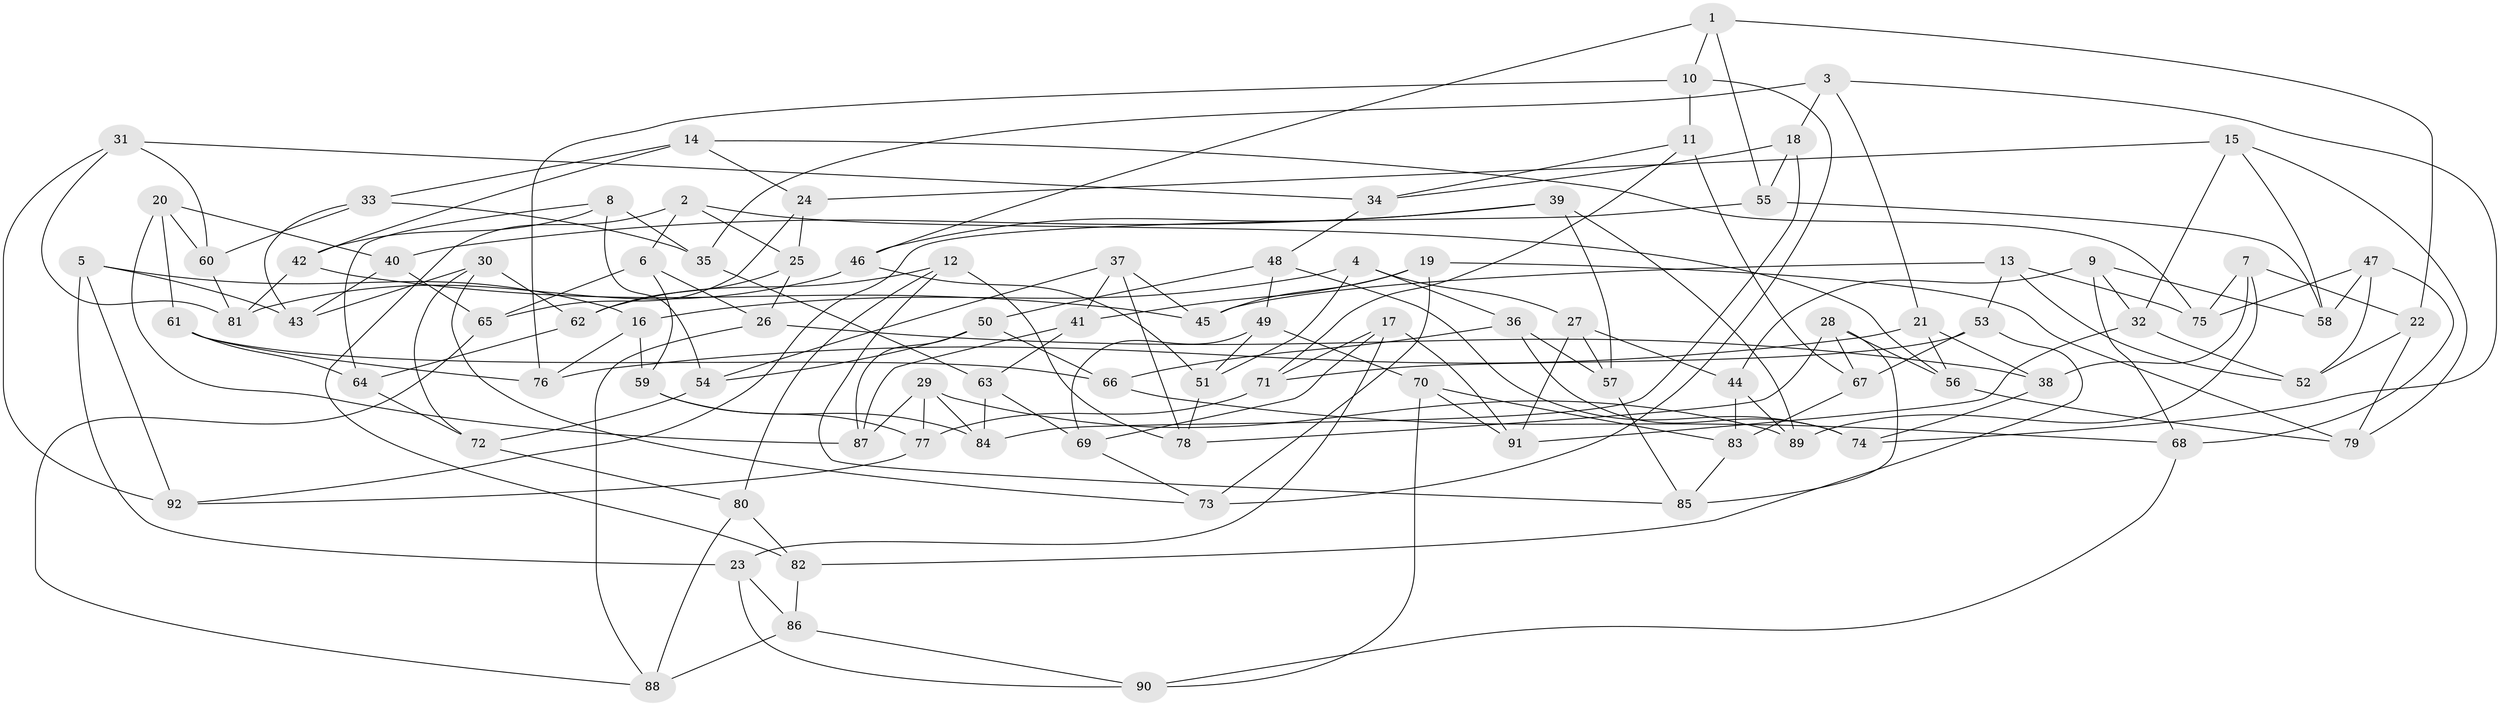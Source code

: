 // coarse degree distribution, {4: 0.6909090909090909, 6: 0.03636363636363636, 5: 0.12727272727272726, 8: 0.09090909090909091, 7: 0.01818181818181818, 3: 0.01818181818181818, 9: 0.01818181818181818}
// Generated by graph-tools (version 1.1) at 2025/02/03/04/25 22:02:18]
// undirected, 92 vertices, 184 edges
graph export_dot {
graph [start="1"]
  node [color=gray90,style=filled];
  1;
  2;
  3;
  4;
  5;
  6;
  7;
  8;
  9;
  10;
  11;
  12;
  13;
  14;
  15;
  16;
  17;
  18;
  19;
  20;
  21;
  22;
  23;
  24;
  25;
  26;
  27;
  28;
  29;
  30;
  31;
  32;
  33;
  34;
  35;
  36;
  37;
  38;
  39;
  40;
  41;
  42;
  43;
  44;
  45;
  46;
  47;
  48;
  49;
  50;
  51;
  52;
  53;
  54;
  55;
  56;
  57;
  58;
  59;
  60;
  61;
  62;
  63;
  64;
  65;
  66;
  67;
  68;
  69;
  70;
  71;
  72;
  73;
  74;
  75;
  76;
  77;
  78;
  79;
  80;
  81;
  82;
  83;
  84;
  85;
  86;
  87;
  88;
  89;
  90;
  91;
  92;
  1 -- 46;
  1 -- 10;
  1 -- 55;
  1 -- 22;
  2 -- 56;
  2 -- 25;
  2 -- 82;
  2 -- 6;
  3 -- 35;
  3 -- 21;
  3 -- 18;
  3 -- 74;
  4 -- 36;
  4 -- 51;
  4 -- 27;
  4 -- 16;
  5 -- 43;
  5 -- 23;
  5 -- 92;
  5 -- 16;
  6 -- 65;
  6 -- 26;
  6 -- 59;
  7 -- 22;
  7 -- 38;
  7 -- 89;
  7 -- 75;
  8 -- 35;
  8 -- 54;
  8 -- 64;
  8 -- 42;
  9 -- 58;
  9 -- 32;
  9 -- 68;
  9 -- 44;
  10 -- 73;
  10 -- 76;
  10 -- 11;
  11 -- 71;
  11 -- 67;
  11 -- 34;
  12 -- 62;
  12 -- 78;
  12 -- 85;
  12 -- 80;
  13 -- 75;
  13 -- 52;
  13 -- 45;
  13 -- 53;
  14 -- 75;
  14 -- 24;
  14 -- 42;
  14 -- 33;
  15 -- 79;
  15 -- 32;
  15 -- 58;
  15 -- 24;
  16 -- 76;
  16 -- 59;
  17 -- 69;
  17 -- 71;
  17 -- 91;
  17 -- 23;
  18 -- 55;
  18 -- 34;
  18 -- 84;
  19 -- 45;
  19 -- 79;
  19 -- 73;
  19 -- 41;
  20 -- 61;
  20 -- 60;
  20 -- 87;
  20 -- 40;
  21 -- 76;
  21 -- 56;
  21 -- 38;
  22 -- 52;
  22 -- 79;
  23 -- 90;
  23 -- 86;
  24 -- 65;
  24 -- 25;
  25 -- 26;
  25 -- 62;
  26 -- 88;
  26 -- 38;
  27 -- 44;
  27 -- 57;
  27 -- 91;
  28 -- 85;
  28 -- 78;
  28 -- 56;
  28 -- 67;
  29 -- 84;
  29 -- 87;
  29 -- 89;
  29 -- 77;
  30 -- 73;
  30 -- 72;
  30 -- 43;
  30 -- 62;
  31 -- 34;
  31 -- 81;
  31 -- 92;
  31 -- 60;
  32 -- 52;
  32 -- 91;
  33 -- 43;
  33 -- 35;
  33 -- 60;
  34 -- 48;
  35 -- 63;
  36 -- 57;
  36 -- 66;
  36 -- 74;
  37 -- 54;
  37 -- 45;
  37 -- 78;
  37 -- 41;
  38 -- 74;
  39 -- 89;
  39 -- 46;
  39 -- 57;
  39 -- 40;
  40 -- 43;
  40 -- 65;
  41 -- 87;
  41 -- 63;
  42 -- 45;
  42 -- 81;
  44 -- 89;
  44 -- 83;
  46 -- 81;
  46 -- 51;
  47 -- 52;
  47 -- 68;
  47 -- 75;
  47 -- 58;
  48 -- 74;
  48 -- 49;
  48 -- 50;
  49 -- 51;
  49 -- 70;
  49 -- 69;
  50 -- 54;
  50 -- 66;
  50 -- 87;
  51 -- 78;
  53 -- 67;
  53 -- 71;
  53 -- 82;
  54 -- 72;
  55 -- 92;
  55 -- 58;
  56 -- 79;
  57 -- 85;
  59 -- 77;
  59 -- 84;
  60 -- 81;
  61 -- 76;
  61 -- 66;
  61 -- 64;
  62 -- 64;
  63 -- 84;
  63 -- 69;
  64 -- 72;
  65 -- 88;
  66 -- 68;
  67 -- 83;
  68 -- 90;
  69 -- 73;
  70 -- 83;
  70 -- 91;
  70 -- 90;
  71 -- 77;
  72 -- 80;
  77 -- 92;
  80 -- 82;
  80 -- 88;
  82 -- 86;
  83 -- 85;
  86 -- 90;
  86 -- 88;
}
